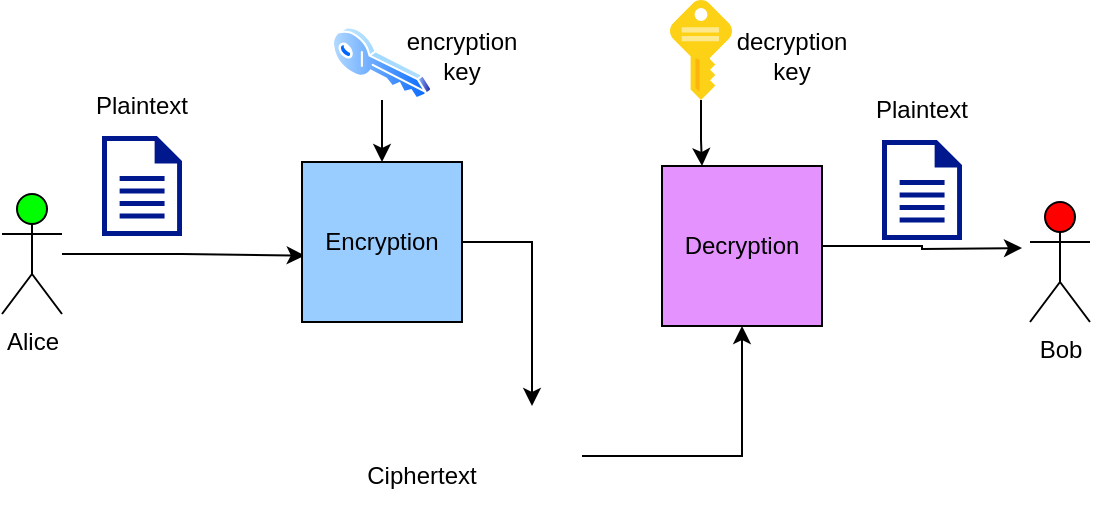 <mxfile version="21.1.4" type="github">
  <diagram name="Page-1" id="Qj5v4JCtX8cRMkB14Dfi">
    <mxGraphModel dx="934" dy="644" grid="1" gridSize="10" guides="1" tooltips="1" connect="1" arrows="1" fold="1" page="1" pageScale="1" pageWidth="827" pageHeight="1169" math="0" shadow="0">
      <root>
        <mxCell id="0" />
        <mxCell id="1" parent="0" />
        <mxCell id="SHC6fzrVvuHxgRFKBfnp-2" value="Bob" style="shape=umlActor;verticalLabelPosition=bottom;verticalAlign=top;html=1;outlineConnect=0;fillColor=#FF0000;" vertex="1" parent="1">
          <mxGeometry x="654" y="258" width="30" height="60" as="geometry" />
        </mxCell>
        <mxCell id="SHC6fzrVvuHxgRFKBfnp-6" value="" style="sketch=0;aspect=fixed;pointerEvents=1;shadow=0;dashed=0;html=1;strokeColor=none;labelPosition=center;verticalLabelPosition=bottom;verticalAlign=top;align=center;fillColor=#00188D;shape=mxgraph.mscae.enterprise.document" vertex="1" parent="1">
          <mxGeometry x="190" y="225" width="40" height="50" as="geometry" />
        </mxCell>
        <mxCell id="SHC6fzrVvuHxgRFKBfnp-26" style="edgeStyle=orthogonalEdgeStyle;rounded=0;orthogonalLoop=1;jettySize=auto;html=1;entryX=0.5;entryY=1;entryDx=0;entryDy=0;" edge="1" parent="1" source="SHC6fzrVvuHxgRFKBfnp-7" target="SHC6fzrVvuHxgRFKBfnp-20">
          <mxGeometry relative="1" as="geometry" />
        </mxCell>
        <mxCell id="SHC6fzrVvuHxgRFKBfnp-7" value="" style="shape=image;html=1;verticalAlign=top;verticalLabelPosition=bottom;labelBackgroundColor=#ffffff;imageAspect=0;aspect=fixed;image=https://cdn1.iconfinder.com/data/icons/bootstrap-vol-3/16/file-zip-128.png" vertex="1" parent="1">
          <mxGeometry x="380" y="360" width="50" height="50" as="geometry" />
        </mxCell>
        <mxCell id="SHC6fzrVvuHxgRFKBfnp-15" style="edgeStyle=orthogonalEdgeStyle;rounded=0;orthogonalLoop=1;jettySize=auto;html=1;entryX=0.5;entryY=0;entryDx=0;entryDy=0;" edge="1" parent="1" source="SHC6fzrVvuHxgRFKBfnp-8" target="SHC6fzrVvuHxgRFKBfnp-13">
          <mxGeometry relative="1" as="geometry" />
        </mxCell>
        <mxCell id="SHC6fzrVvuHxgRFKBfnp-8" value="" style="image;aspect=fixed;perimeter=ellipsePerimeter;html=1;align=center;shadow=0;dashed=0;spacingTop=3;image=img/lib/active_directory/key.svg;" vertex="1" parent="1">
          <mxGeometry x="305" y="170" width="50" height="37" as="geometry" />
        </mxCell>
        <mxCell id="SHC6fzrVvuHxgRFKBfnp-33" style="edgeStyle=orthogonalEdgeStyle;rounded=0;orthogonalLoop=1;jettySize=auto;html=1;entryX=0.017;entryY=0.585;entryDx=0;entryDy=0;entryPerimeter=0;" edge="1" parent="1" source="SHC6fzrVvuHxgRFKBfnp-11" target="SHC6fzrVvuHxgRFKBfnp-13">
          <mxGeometry relative="1" as="geometry" />
        </mxCell>
        <mxCell id="SHC6fzrVvuHxgRFKBfnp-11" value="Alice&lt;br&gt;" style="shape=umlActor;verticalLabelPosition=bottom;verticalAlign=top;html=1;outlineConnect=0;fillColor=#00FF00;" vertex="1" parent="1">
          <mxGeometry x="140" y="254" width="30" height="60" as="geometry" />
        </mxCell>
        <mxCell id="SHC6fzrVvuHxgRFKBfnp-19" style="edgeStyle=orthogonalEdgeStyle;rounded=0;orthogonalLoop=1;jettySize=auto;html=1;entryX=0.5;entryY=0;entryDx=0;entryDy=0;" edge="1" parent="1" source="SHC6fzrVvuHxgRFKBfnp-13" target="SHC6fzrVvuHxgRFKBfnp-7">
          <mxGeometry relative="1" as="geometry" />
        </mxCell>
        <mxCell id="SHC6fzrVvuHxgRFKBfnp-13" value="Encryption&lt;br&gt;" style="whiteSpace=wrap;html=1;aspect=fixed;fillColor=#99CCFF;" vertex="1" parent="1">
          <mxGeometry x="290" y="238" width="80" height="80" as="geometry" />
        </mxCell>
        <mxCell id="SHC6fzrVvuHxgRFKBfnp-14" value="encryption key&lt;br&gt;" style="text;html=1;strokeColor=none;fillColor=none;align=center;verticalAlign=middle;whiteSpace=wrap;rounded=0;" vertex="1" parent="1">
          <mxGeometry x="340" y="170" width="60" height="30" as="geometry" />
        </mxCell>
        <mxCell id="SHC6fzrVvuHxgRFKBfnp-17" value="Plaintext" style="text;html=1;strokeColor=none;fillColor=none;align=center;verticalAlign=middle;whiteSpace=wrap;rounded=0;" vertex="1" parent="1">
          <mxGeometry x="180" y="195" width="60" height="30" as="geometry" />
        </mxCell>
        <mxCell id="SHC6fzrVvuHxgRFKBfnp-18" value="Ciphertext" style="text;html=1;strokeColor=none;fillColor=none;align=center;verticalAlign=middle;whiteSpace=wrap;rounded=0;" vertex="1" parent="1">
          <mxGeometry x="320" y="380" width="60" height="30" as="geometry" />
        </mxCell>
        <mxCell id="SHC6fzrVvuHxgRFKBfnp-31" style="edgeStyle=orthogonalEdgeStyle;rounded=0;orthogonalLoop=1;jettySize=auto;html=1;exitX=1;exitY=0.5;exitDx=0;exitDy=0;" edge="1" parent="1" source="SHC6fzrVvuHxgRFKBfnp-20">
          <mxGeometry relative="1" as="geometry">
            <mxPoint x="650" y="281" as="targetPoint" />
          </mxGeometry>
        </mxCell>
        <mxCell id="SHC6fzrVvuHxgRFKBfnp-20" value="Decryption" style="whiteSpace=wrap;html=1;aspect=fixed;fillColor=#e392fe;" vertex="1" parent="1">
          <mxGeometry x="470" y="240" width="80" height="80" as="geometry" />
        </mxCell>
        <mxCell id="SHC6fzrVvuHxgRFKBfnp-22" value="decryption key" style="text;html=1;strokeColor=none;fillColor=none;align=center;verticalAlign=middle;whiteSpace=wrap;rounded=0;" vertex="1" parent="1">
          <mxGeometry x="505" y="170" width="60" height="30" as="geometry" />
        </mxCell>
        <mxCell id="SHC6fzrVvuHxgRFKBfnp-25" style="edgeStyle=orthogonalEdgeStyle;rounded=0;orthogonalLoop=1;jettySize=auto;html=1;entryX=0.25;entryY=0;entryDx=0;entryDy=0;" edge="1" parent="1" source="SHC6fzrVvuHxgRFKBfnp-23" target="SHC6fzrVvuHxgRFKBfnp-20">
          <mxGeometry relative="1" as="geometry" />
        </mxCell>
        <mxCell id="SHC6fzrVvuHxgRFKBfnp-23" value="" style="image;sketch=0;aspect=fixed;html=1;points=[];align=center;fontSize=12;image=img/lib/mscae/Key.svg;" vertex="1" parent="1">
          <mxGeometry x="474" y="157" width="31" height="50" as="geometry" />
        </mxCell>
        <mxCell id="SHC6fzrVvuHxgRFKBfnp-27" value="" style="sketch=0;aspect=fixed;pointerEvents=1;shadow=0;dashed=0;html=1;strokeColor=none;labelPosition=center;verticalLabelPosition=bottom;verticalAlign=top;align=center;fillColor=#00188D;shape=mxgraph.mscae.enterprise.document" vertex="1" parent="1">
          <mxGeometry x="580" y="227" width="40" height="50" as="geometry" />
        </mxCell>
        <mxCell id="SHC6fzrVvuHxgRFKBfnp-28" value="Plaintext" style="text;html=1;strokeColor=none;fillColor=none;align=center;verticalAlign=middle;whiteSpace=wrap;rounded=0;" vertex="1" parent="1">
          <mxGeometry x="570" y="197" width="60" height="30" as="geometry" />
        </mxCell>
      </root>
    </mxGraphModel>
  </diagram>
</mxfile>
